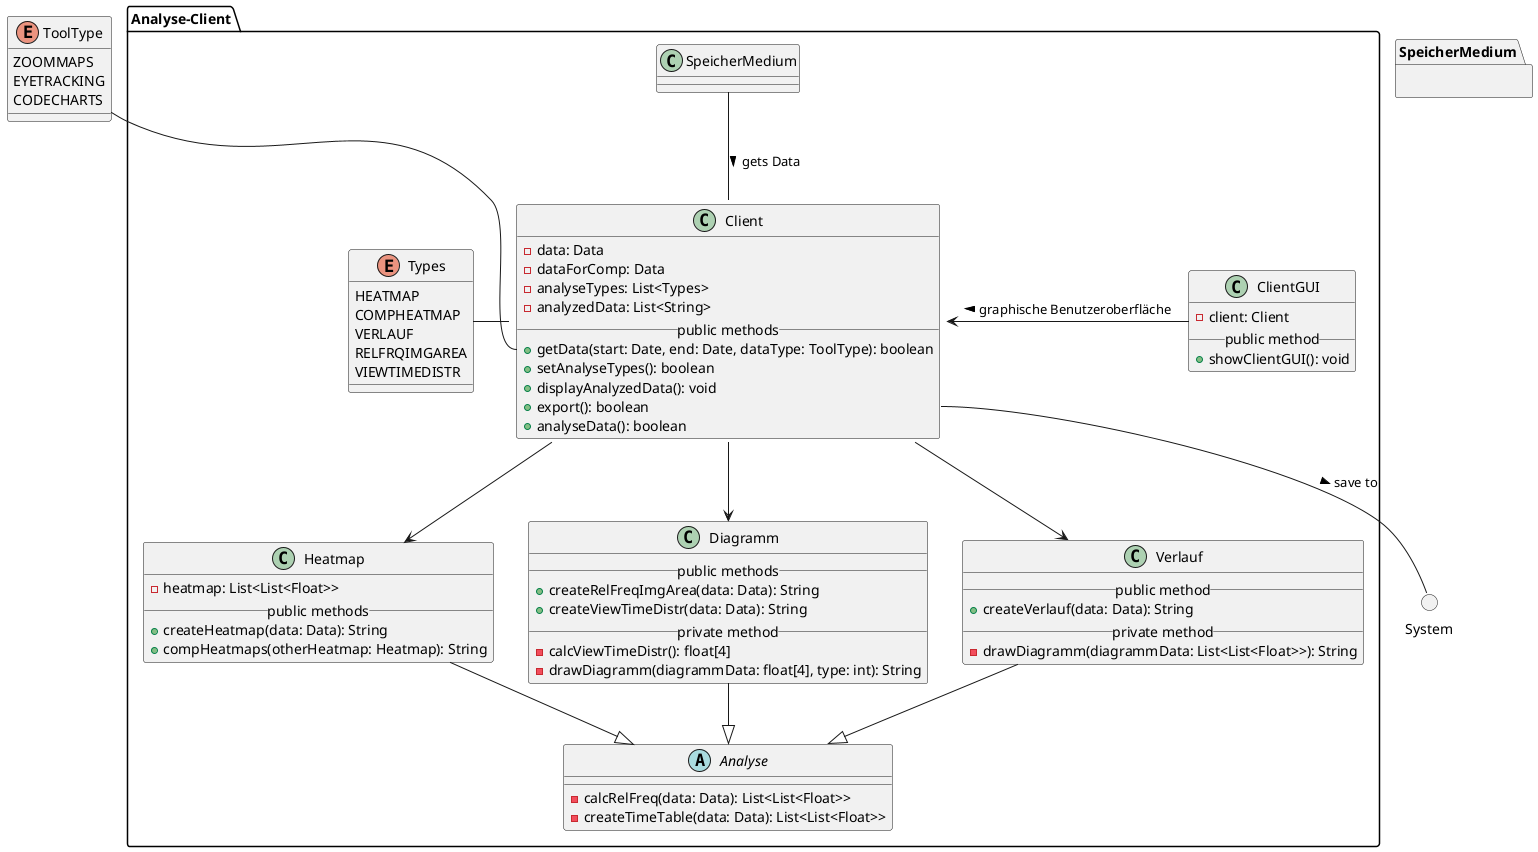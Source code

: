 @startuml analyseclient

' === ANALYSE CLIENT ===
package Analyse-Client{
  
  ' Client
  class Client {
    - data: Data
    - dataForComp: Data
    - analyseTypes: List<Types>
    - analyzedData: List<String>
    __public methods__
    + getData(start: Date, end: Date, dataType: ToolType): boolean
    + setAnalyseTypes(): boolean
    + displayAnalyzedData(): void
    + export(): boolean
    + analyseData(): boolean
  }

  ' Analyse
  abstract Analyse {
    - calcRelFreq(data: Data): List<List<Float>>
    - createTimeTable(data: Data): List<List<Float>>
  }

  ' Heatmap
  class Heatmap {
    - heatmap: List<List<Float>>
    __public methods__
    + createHeatmap(data: Data): String
    + compHeatmaps(otherHeatmap: Heatmap): String
  }

  ' Verlauf
  class Verlauf {
    __public method__
    + createVerlauf(data: Data): String
    __private method__
    - drawDiagramm(diagrammData: List<List<Float>>): String
  }

  ' Diagramm
  class Diagramm {
    __public methods__
    + createRelFreqImgArea(data: Data): String
    + createViewTimeDistr(data: Data): String
    __private method__
    - calcViewTimeDistr(): float[4]
    - drawDiagramm(diagrammData: float[4], type: int): String
  }

  ' Types
  enum Types {
    HEATMAP
    COMPHEATMAP
    VERLAUF
    RELFRQIMGAREA
    VIEWTIMEDISTR
  }

  ' ClientGUI
  class ClientGUI {
    - client: Client
    __public method__
    + showClientGUI(): void
  }

  ' Vererbung
  Analyse <|-u- Heatmap
  Analyse <|-u- Verlauf
  Analyse <|-u- Diagramm

  ' Interaktionen
  Client -d-> Heatmap 
  Client -d-> Verlauf
  Client -d-> Diagramm
  Client -l- Types
  Client <-r- ClientGUI : < graphische Benutzeroberfläche

  ' Andere Module
  Client -u- SpeicherMedium : < gets Data
}

' Typen der erhobenen Daten
enum ToolType {
  ZOOMMAPS
  EYETRACKING
  CODECHARTS
}

' Blackbox
package SpeicherMedium {}

() System

' Interaktionen
Client::getData -u- ToolType
Client::export -- System: > save to 

@enduml
